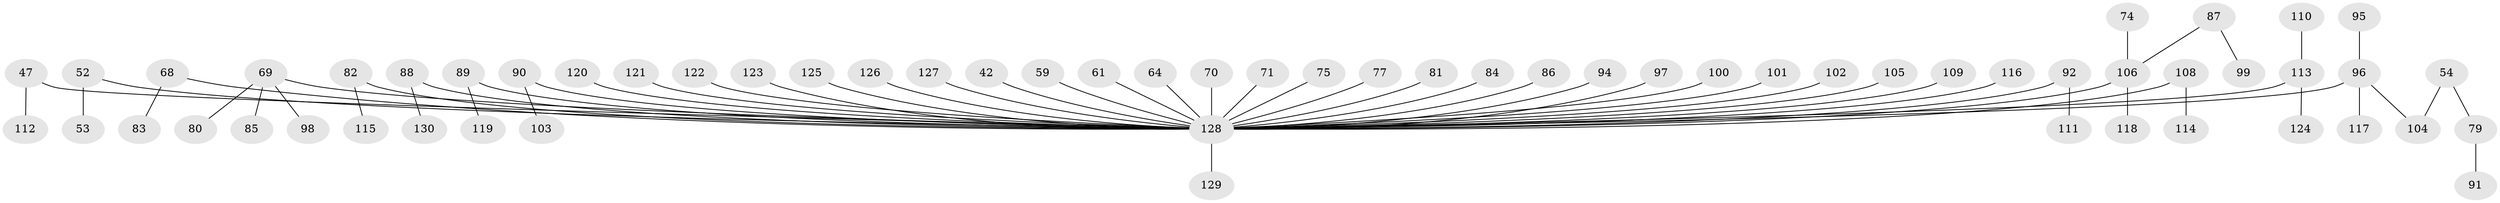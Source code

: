 // original degree distribution, {8: 0.007692307692307693, 9: 0.007692307692307693, 1: 0.5, 3: 0.16923076923076924, 5: 0.03076923076923077, 4: 0.046153846153846156, 2: 0.23076923076923078, 6: 0.007692307692307693}
// Generated by graph-tools (version 1.1) at 2025/52/03/09/25 04:52:58]
// undirected, 65 vertices, 64 edges
graph export_dot {
graph [start="1"]
  node [color=gray90,style=filled];
  42;
  47;
  52;
  53;
  54;
  59;
  61;
  64;
  68;
  69;
  70;
  71;
  74;
  75;
  77;
  79;
  80;
  81;
  82 [super="+67"];
  83;
  84;
  85;
  86;
  87;
  88 [super="+23"];
  89;
  90;
  91;
  92;
  94;
  95;
  96 [super="+60+93"];
  97;
  98;
  99;
  100;
  101;
  102;
  103;
  104 [super="+41"];
  105;
  106 [super="+62"];
  108;
  109;
  110;
  111;
  112;
  113 [super="+38+63"];
  114;
  115;
  116;
  117;
  118;
  119;
  120;
  121;
  122;
  123;
  124;
  125;
  126;
  127;
  128 [super="+35+72+58+73+107+51+76+78"];
  129;
  130;
  42 -- 128;
  47 -- 112;
  47 -- 128;
  52 -- 53;
  52 -- 128;
  54 -- 79;
  54 -- 104;
  59 -- 128;
  61 -- 128;
  64 -- 128;
  68 -- 83;
  68 -- 128;
  69 -- 80;
  69 -- 85;
  69 -- 98;
  69 -- 128;
  70 -- 128;
  71 -- 128;
  74 -- 106;
  75 -- 128;
  77 -- 128;
  79 -- 91;
  81 -- 128;
  82 -- 115;
  82 -- 128;
  84 -- 128;
  86 -- 128;
  87 -- 99;
  87 -- 106;
  88 -- 130;
  88 -- 128;
  89 -- 119;
  89 -- 128;
  90 -- 103;
  90 -- 128;
  92 -- 111;
  92 -- 128;
  94 -- 128;
  95 -- 96;
  96 -- 117;
  96 -- 104;
  96 -- 128;
  97 -- 128;
  100 -- 128;
  101 -- 128;
  102 -- 128;
  105 -- 128;
  106 -- 118;
  106 -- 128;
  108 -- 114;
  108 -- 128;
  109 -- 128;
  110 -- 113;
  113 -- 124;
  113 -- 128;
  116 -- 128;
  120 -- 128;
  121 -- 128;
  122 -- 128;
  123 -- 128;
  125 -- 128;
  126 -- 128;
  127 -- 128;
  128 -- 129;
}
